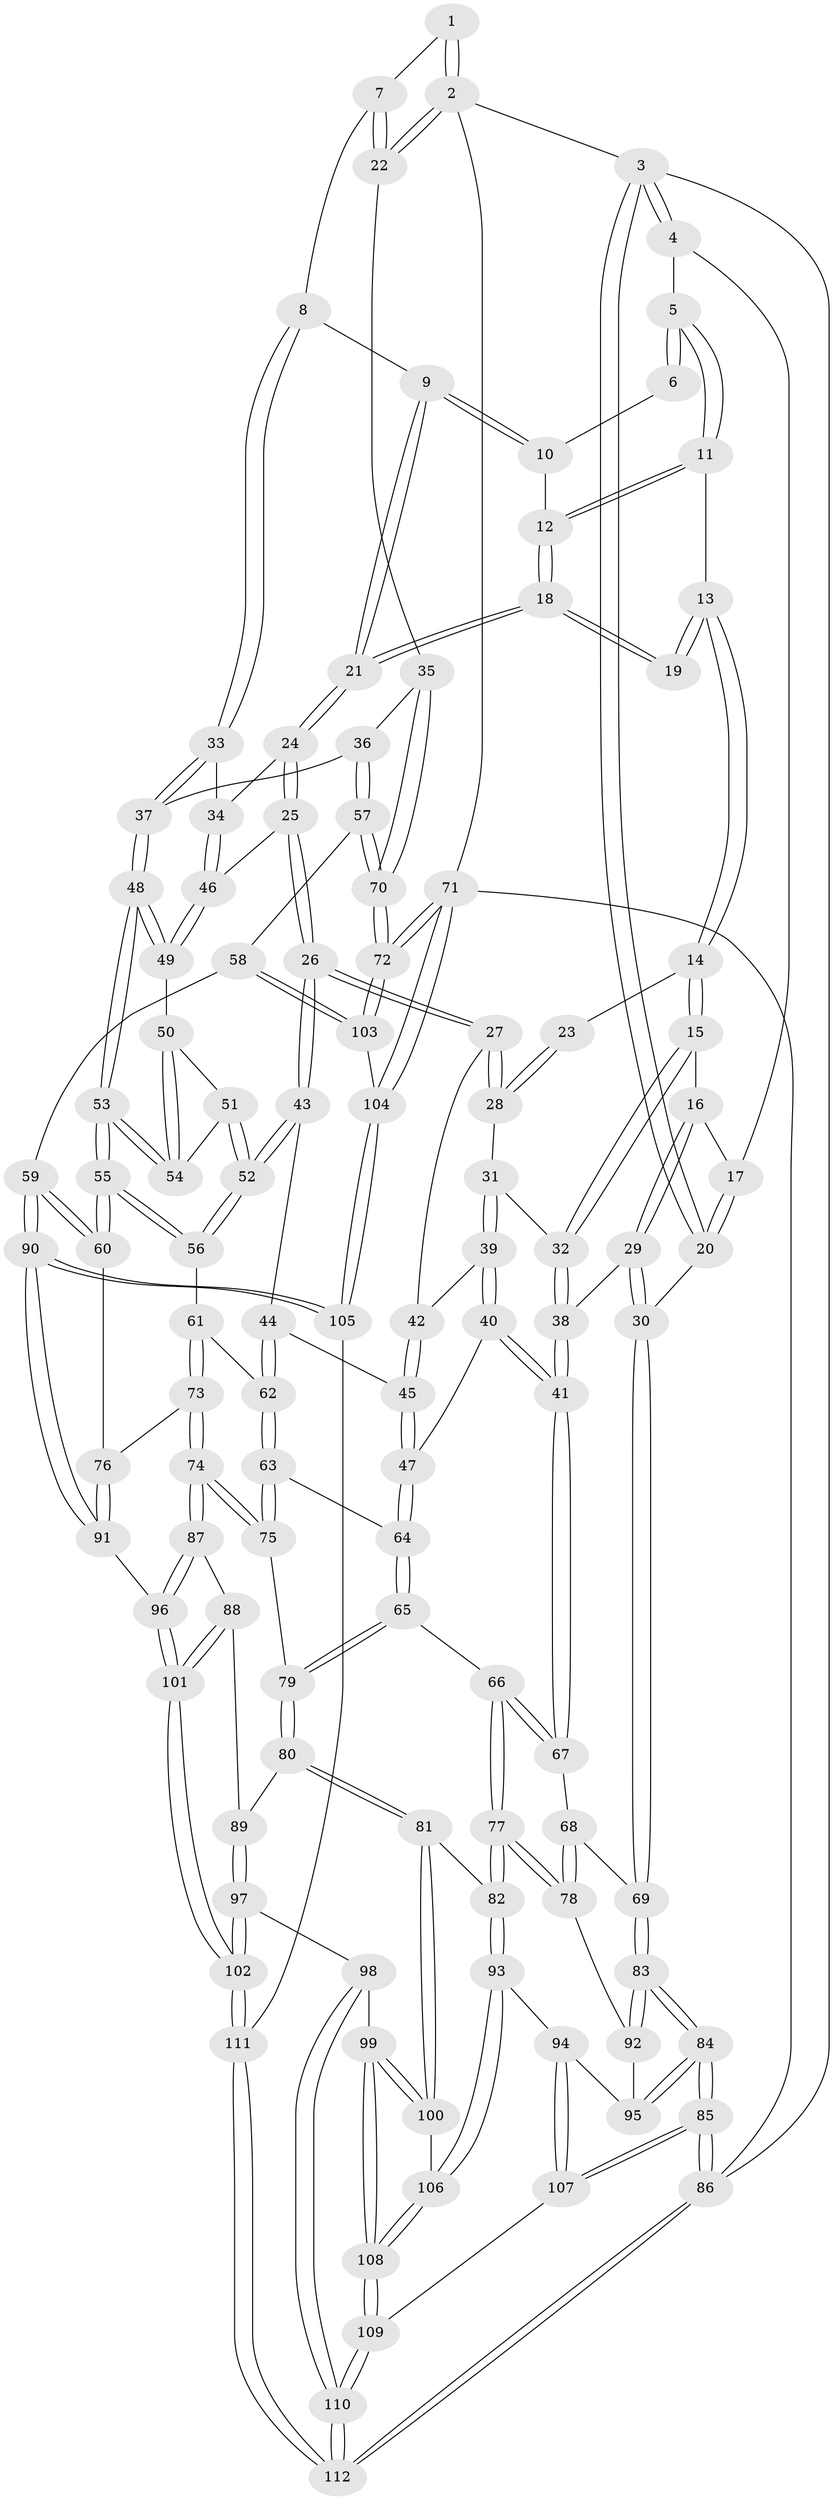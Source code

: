 // coarse degree distribution, {4: 0.2911392405063291, 3: 0.6835443037974683, 2: 0.02531645569620253}
// Generated by graph-tools (version 1.1) at 2025/38/03/04/25 23:38:24]
// undirected, 112 vertices, 277 edges
graph export_dot {
  node [color=gray90,style=filled];
  1 [pos="+0.7314298417371855+0"];
  2 [pos="+1+0"];
  3 [pos="+0+0"];
  4 [pos="+0.2438956308145154+0"];
  5 [pos="+0.29456834562210565+0"];
  6 [pos="+0.7002266918454149+0"];
  7 [pos="+0.9203227009897081+0.12874394196158817"];
  8 [pos="+0.8354657618636745+0.1975771148368914"];
  9 [pos="+0.7338321402442114+0.14407767511467762"];
  10 [pos="+0.6960349375180971+0"];
  11 [pos="+0.32706603955724+0"];
  12 [pos="+0.5329353886437102+0.1138229113666156"];
  13 [pos="+0.32358641963677837+0"];
  14 [pos="+0.2671701440370148+0.1794534495460806"];
  15 [pos="+0.2538279468864668+0.19185552785469315"];
  16 [pos="+0.09709295613235121+0.1757883887360305"];
  17 [pos="+0.09026110582016263+0.08781934893705572"];
  18 [pos="+0.5573932962648896+0.20826970768374636"];
  19 [pos="+0.46743560933152956+0.20752364373835608"];
  20 [pos="+0+0"];
  21 [pos="+0.5590610128597218+0.20994567196381225"];
  22 [pos="+1+0.05000496673634842"];
  23 [pos="+0.40235726538468786+0.21265326727662628"];
  24 [pos="+0.5607822349768511+0.23035840185827455"];
  25 [pos="+0.5451300517391259+0.2976021718321179"];
  26 [pos="+0.5359203152193105+0.32774312820397944"];
  27 [pos="+0.43668497288121344+0.32290210608314607"];
  28 [pos="+0.3971244749622823+0.31255377817938285"];
  29 [pos="+0+0.29910672903145613"];
  30 [pos="+0+0.33582855310651716"];
  31 [pos="+0.38764377279797585+0.31711382521647496"];
  32 [pos="+0.2546605368559828+0.20332618814947764"];
  33 [pos="+0.8392444148139134+0.2631169452010816"];
  34 [pos="+0.6999306234480033+0.31106092323801604"];
  35 [pos="+1+0.32092088447206085"];
  36 [pos="+0.89153225617729+0.36587422258913144"];
  37 [pos="+0.8811592780438265+0.3626257684669455"];
  38 [pos="+0.24513339865801903+0.40174730987224705"];
  39 [pos="+0.3672306908870624+0.34556464131433945"];
  40 [pos="+0.2990977317855786+0.4189477598732091"];
  41 [pos="+0.25270582238763317+0.41676164871573557"];
  42 [pos="+0.41164584321814+0.35433465006029763"];
  43 [pos="+0.5363129680376119+0.37354990645428254"];
  44 [pos="+0.4325309198483392+0.4344342255620182"];
  45 [pos="+0.4082023915702018+0.4384264013212749"];
  46 [pos="+0.6965144246301177+0.36691666133181505"];
  47 [pos="+0.3766459288998092+0.44661333453539537"];
  48 [pos="+0.8403215404169475+0.4009559429854089"];
  49 [pos="+0.6975323016312458+0.3747655447140907"];
  50 [pos="+0.6952614864564022+0.3774334068532459"];
  51 [pos="+0.6351548677002951+0.4061861865621643"];
  52 [pos="+0.57200001978648+0.4188675945808282"];
  53 [pos="+0.7611419394650382+0.5410406473346218"];
  54 [pos="+0.711690810459456+0.4555616782515878"];
  55 [pos="+0.7582338062041724+0.5508982589017783"];
  56 [pos="+0.5896445002281537+0.5010218969049218"];
  57 [pos="+1+0.6442725858320772"];
  58 [pos="+0.9116572102963858+0.6788047147462867"];
  59 [pos="+0.9087786194304707+0.6785539199779348"];
  60 [pos="+0.7643398085582427+0.5700310446974811"];
  61 [pos="+0.5862047227495705+0.5052985256741372"];
  62 [pos="+0.4813040195873929+0.5206419470642655"];
  63 [pos="+0.4343780372839337+0.5855572135140086"];
  64 [pos="+0.3958003735778174+0.5357940303980416"];
  65 [pos="+0.27721747238014977+0.584768727550039"];
  66 [pos="+0.236892151586845+0.5536209674115838"];
  67 [pos="+0.22093677761925426+0.49150852166917786"];
  68 [pos="+0.06652093206866476+0.5193747171480544"];
  69 [pos="+0+0.4118117873355679"];
  70 [pos="+1+0.6452464376887743"];
  71 [pos="+1+1"];
  72 [pos="+1+1"];
  73 [pos="+0.5366539537286039+0.6632312946339302"];
  74 [pos="+0.5188096617239439+0.6796394117786944"];
  75 [pos="+0.43505040163245334+0.5897380450312706"];
  76 [pos="+0.6918800149830151+0.6417325644748704"];
  77 [pos="+0.14650805377014664+0.6849690458372306"];
  78 [pos="+0.10408873655340162+0.6601114383579085"];
  79 [pos="+0.3178303045403772+0.6409041232622001"];
  80 [pos="+0.320461772126473+0.7065530340615794"];
  81 [pos="+0.25385263962980154+0.7634467540464637"];
  82 [pos="+0.1660940153168331+0.7436709165003637"];
  83 [pos="+0+0.6705924890900562"];
  84 [pos="+0+0.7115907161470781"];
  85 [pos="+0+1"];
  86 [pos="+0+1"];
  87 [pos="+0.5173412132814957+0.6866508643802153"];
  88 [pos="+0.40983177496194084+0.7279249579771806"];
  89 [pos="+0.39830345422943586+0.729349828670309"];
  90 [pos="+0.7068612106428558+0.8562572336514421"];
  91 [pos="+0.6921968753085067+0.8354570257718623"];
  92 [pos="+0.058064405210186465+0.6658895234092267"];
  93 [pos="+0.1330736128964536+0.7810314042873391"];
  94 [pos="+0.12674790439234507+0.7854829222325144"];
  95 [pos="+0.041900372962232424+0.7578433801017839"];
  96 [pos="+0.5362675834350779+0.7294770064028459"];
  97 [pos="+0.3646828121827945+0.878267824130896"];
  98 [pos="+0.342110655010156+0.8771552896878217"];
  99 [pos="+0.2971819228944771+0.8505078061353655"];
  100 [pos="+0.26205035460290543+0.783840293190053"];
  101 [pos="+0.46146076050634216+0.9109593865730841"];
  102 [pos="+0.45986271798173867+0.9175764304301047"];
  103 [pos="+0.9259538753125136+0.8128475472379549"];
  104 [pos="+0.8338834890663844+1"];
  105 [pos="+0.7022215684187406+1"];
  106 [pos="+0.19050328906221367+0.8808121383896572"];
  107 [pos="+0.07920167930559488+0.8608665263518359"];
  108 [pos="+0.2011786670270755+0.932126826182733"];
  109 [pos="+0.18315617534951087+0.9685031090473067"];
  110 [pos="+0.19862073230676883+1"];
  111 [pos="+0.6125044417437009+1"];
  112 [pos="+0.19098608002055475+1"];
  1 -- 2;
  1 -- 2;
  1 -- 7;
  2 -- 3;
  2 -- 22;
  2 -- 22;
  2 -- 71;
  3 -- 4;
  3 -- 4;
  3 -- 20;
  3 -- 20;
  3 -- 86;
  4 -- 5;
  4 -- 17;
  5 -- 6;
  5 -- 6;
  5 -- 11;
  5 -- 11;
  6 -- 10;
  7 -- 8;
  7 -- 22;
  7 -- 22;
  8 -- 9;
  8 -- 33;
  8 -- 33;
  9 -- 10;
  9 -- 10;
  9 -- 21;
  9 -- 21;
  10 -- 12;
  11 -- 12;
  11 -- 12;
  11 -- 13;
  12 -- 18;
  12 -- 18;
  13 -- 14;
  13 -- 14;
  13 -- 19;
  13 -- 19;
  14 -- 15;
  14 -- 15;
  14 -- 23;
  15 -- 16;
  15 -- 32;
  15 -- 32;
  16 -- 17;
  16 -- 29;
  16 -- 29;
  17 -- 20;
  17 -- 20;
  18 -- 19;
  18 -- 19;
  18 -- 21;
  18 -- 21;
  20 -- 30;
  21 -- 24;
  21 -- 24;
  22 -- 35;
  23 -- 28;
  23 -- 28;
  24 -- 25;
  24 -- 25;
  24 -- 34;
  25 -- 26;
  25 -- 26;
  25 -- 46;
  26 -- 27;
  26 -- 27;
  26 -- 43;
  26 -- 43;
  27 -- 28;
  27 -- 28;
  27 -- 42;
  28 -- 31;
  29 -- 30;
  29 -- 30;
  29 -- 38;
  30 -- 69;
  30 -- 69;
  31 -- 32;
  31 -- 39;
  31 -- 39;
  32 -- 38;
  32 -- 38;
  33 -- 34;
  33 -- 37;
  33 -- 37;
  34 -- 46;
  34 -- 46;
  35 -- 36;
  35 -- 70;
  35 -- 70;
  36 -- 37;
  36 -- 57;
  36 -- 57;
  37 -- 48;
  37 -- 48;
  38 -- 41;
  38 -- 41;
  39 -- 40;
  39 -- 40;
  39 -- 42;
  40 -- 41;
  40 -- 41;
  40 -- 47;
  41 -- 67;
  41 -- 67;
  42 -- 45;
  42 -- 45;
  43 -- 44;
  43 -- 52;
  43 -- 52;
  44 -- 45;
  44 -- 62;
  44 -- 62;
  45 -- 47;
  45 -- 47;
  46 -- 49;
  46 -- 49;
  47 -- 64;
  47 -- 64;
  48 -- 49;
  48 -- 49;
  48 -- 53;
  48 -- 53;
  49 -- 50;
  50 -- 51;
  50 -- 54;
  50 -- 54;
  51 -- 52;
  51 -- 52;
  51 -- 54;
  52 -- 56;
  52 -- 56;
  53 -- 54;
  53 -- 54;
  53 -- 55;
  53 -- 55;
  55 -- 56;
  55 -- 56;
  55 -- 60;
  55 -- 60;
  56 -- 61;
  57 -- 58;
  57 -- 70;
  57 -- 70;
  58 -- 59;
  58 -- 103;
  58 -- 103;
  59 -- 60;
  59 -- 60;
  59 -- 90;
  59 -- 90;
  60 -- 76;
  61 -- 62;
  61 -- 73;
  61 -- 73;
  62 -- 63;
  62 -- 63;
  63 -- 64;
  63 -- 75;
  63 -- 75;
  64 -- 65;
  64 -- 65;
  65 -- 66;
  65 -- 79;
  65 -- 79;
  66 -- 67;
  66 -- 67;
  66 -- 77;
  66 -- 77;
  67 -- 68;
  68 -- 69;
  68 -- 78;
  68 -- 78;
  69 -- 83;
  69 -- 83;
  70 -- 72;
  70 -- 72;
  71 -- 72;
  71 -- 72;
  71 -- 104;
  71 -- 104;
  71 -- 86;
  72 -- 103;
  72 -- 103;
  73 -- 74;
  73 -- 74;
  73 -- 76;
  74 -- 75;
  74 -- 75;
  74 -- 87;
  74 -- 87;
  75 -- 79;
  76 -- 91;
  76 -- 91;
  77 -- 78;
  77 -- 78;
  77 -- 82;
  77 -- 82;
  78 -- 92;
  79 -- 80;
  79 -- 80;
  80 -- 81;
  80 -- 81;
  80 -- 89;
  81 -- 82;
  81 -- 100;
  81 -- 100;
  82 -- 93;
  82 -- 93;
  83 -- 84;
  83 -- 84;
  83 -- 92;
  83 -- 92;
  84 -- 85;
  84 -- 85;
  84 -- 95;
  84 -- 95;
  85 -- 86;
  85 -- 86;
  85 -- 107;
  85 -- 107;
  86 -- 112;
  86 -- 112;
  87 -- 88;
  87 -- 96;
  87 -- 96;
  88 -- 89;
  88 -- 101;
  88 -- 101;
  89 -- 97;
  89 -- 97;
  90 -- 91;
  90 -- 91;
  90 -- 105;
  90 -- 105;
  91 -- 96;
  92 -- 95;
  93 -- 94;
  93 -- 106;
  93 -- 106;
  94 -- 95;
  94 -- 107;
  94 -- 107;
  96 -- 101;
  96 -- 101;
  97 -- 98;
  97 -- 102;
  97 -- 102;
  98 -- 99;
  98 -- 110;
  98 -- 110;
  99 -- 100;
  99 -- 100;
  99 -- 108;
  99 -- 108;
  100 -- 106;
  101 -- 102;
  101 -- 102;
  102 -- 111;
  102 -- 111;
  103 -- 104;
  104 -- 105;
  104 -- 105;
  105 -- 111;
  106 -- 108;
  106 -- 108;
  107 -- 109;
  108 -- 109;
  108 -- 109;
  109 -- 110;
  109 -- 110;
  110 -- 112;
  110 -- 112;
  111 -- 112;
  111 -- 112;
}
